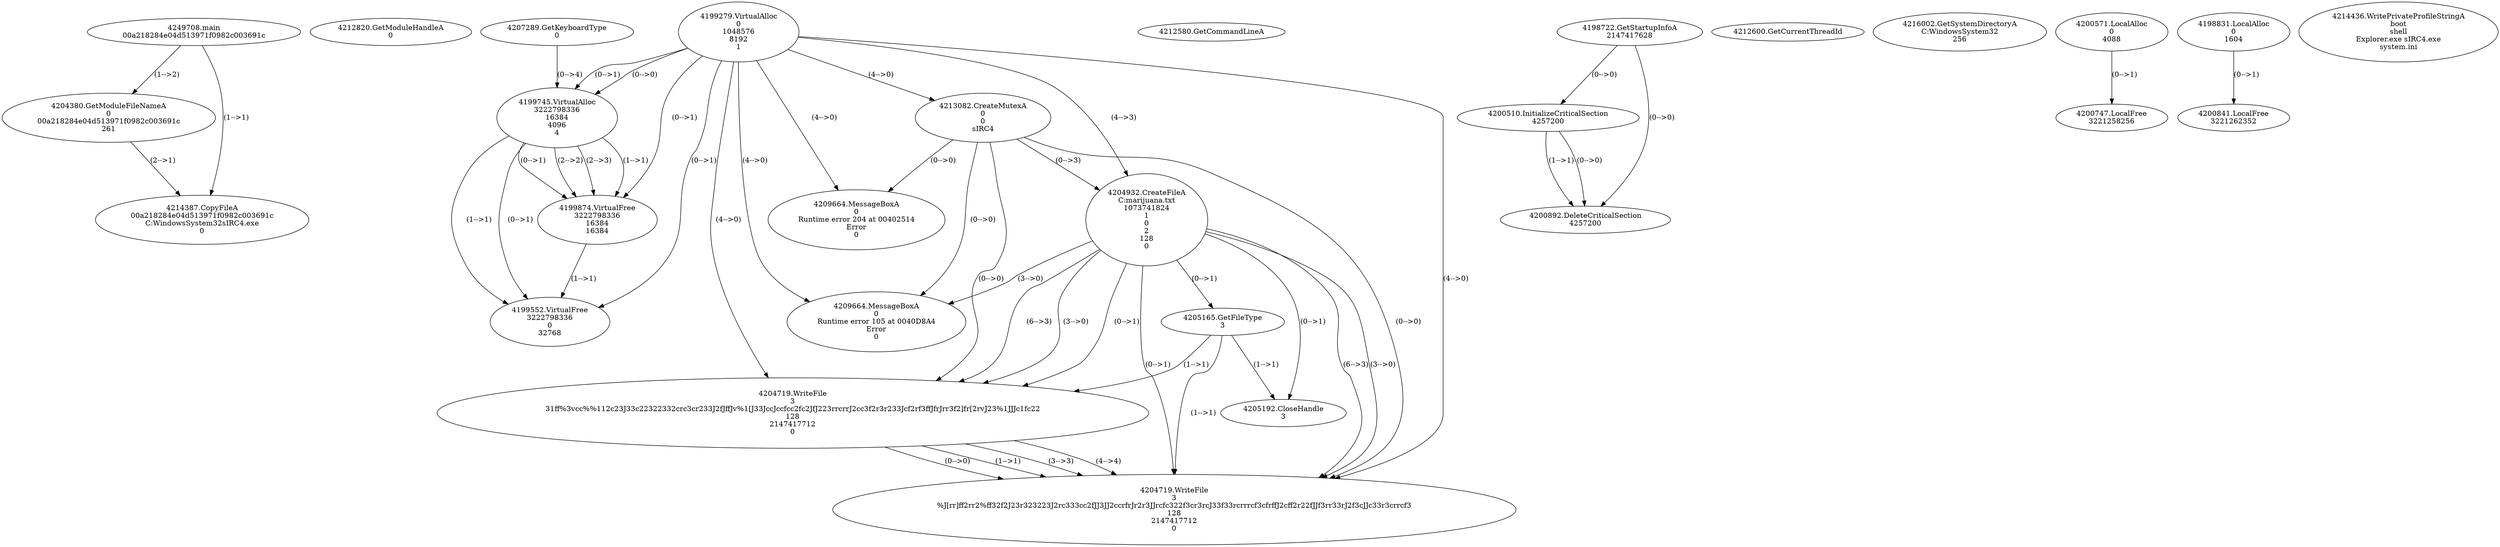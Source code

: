 // Global SCDG with merge call
digraph {
	0 [label="4249708.main
00a218284e04d513971f0982c003691c"]
	1 [label="4212820.GetModuleHandleA
0"]
	2 [label="4207289.GetKeyboardType
0"]
	3 [label="4212580.GetCommandLineA
"]
	4 [label="4198722.GetStartupInfoA
2147417628"]
	5 [label="4212600.GetCurrentThreadId
"]
	6 [label="4216002.GetSystemDirectoryA
C:\Windows\System32
256"]
	7 [label="4200510.InitializeCriticalSection
4257200"]
	4 -> 7 [label="(0-->0)"]
	8 [label="4200571.LocalAlloc
0
4088"]
	9 [label="4199279.VirtualAlloc
0
1048576
8192
1"]
	10 [label="4198831.LocalAlloc
0
1604"]
	11 [label="4199745.VirtualAlloc
3222798336
16384
4096
4"]
	9 -> 11 [label="(0-->1)"]
	2 -> 11 [label="(0-->4)"]
	9 -> 11 [label="(0-->0)"]
	12 [label="4204380.GetModuleFileNameA
0
00a218284e04d513971f0982c003691c
261"]
	0 -> 12 [label="(1-->2)"]
	13 [label="4214387.CopyFileA
00a218284e04d513971f0982c003691c
C:\Windows\System32\sIRC4.exe
0"]
	0 -> 13 [label="(1-->1)"]
	12 -> 13 [label="(2-->1)"]
	14 [label="4214436.WritePrivateProfileStringA
boot
shell
Explorer.exe sIRC4.exe
system.ini"]
	15 [label="4213082.CreateMutexA
0
0
sIRC4"]
	9 -> 15 [label="(4-->0)"]
	16 [label="4199874.VirtualFree
3222798336
16384
16384"]
	9 -> 16 [label="(0-->1)"]
	11 -> 16 [label="(1-->1)"]
	11 -> 16 [label="(0-->1)"]
	11 -> 16 [label="(2-->2)"]
	11 -> 16 [label="(2-->3)"]
	17 [label="4199552.VirtualFree
3222798336
0
32768"]
	9 -> 17 [label="(0-->1)"]
	11 -> 17 [label="(1-->1)"]
	11 -> 17 [label="(0-->1)"]
	16 -> 17 [label="(1-->1)"]
	18 [label="4209664.MessageBoxA
0
Runtime error 204 at 00402514
Error
0"]
	9 -> 18 [label="(4-->0)"]
	15 -> 18 [label="(0-->0)"]
	19 [label="4200747.LocalFree
3221258256"]
	8 -> 19 [label="(0-->1)"]
	20 [label="4200841.LocalFree
3221262352"]
	10 -> 20 [label="(0-->1)"]
	21 [label="4200892.DeleteCriticalSection
4257200"]
	7 -> 21 [label="(1-->1)"]
	4 -> 21 [label="(0-->0)"]
	7 -> 21 [label="(0-->0)"]
	22 [label="4204932.CreateFileA
C:\marijuana.txt
1073741824
1
0
2
128
0"]
	9 -> 22 [label="(4-->3)"]
	15 -> 22 [label="(0-->3)"]
	23 [label="4205165.GetFileType
3"]
	22 -> 23 [label="(0-->1)"]
	24 [label="4205192.CloseHandle
3"]
	22 -> 24 [label="(0-->1)"]
	23 -> 24 [label="(1-->1)"]
	25 [label="4209664.MessageBoxA
0
Runtime error 105 at 0040D8A4
Error
0"]
	9 -> 25 [label="(4-->0)"]
	15 -> 25 [label="(0-->0)"]
	22 -> 25 [label="(3-->0)"]
	26 [label="4204719.WriteFile
3
31ff%3vcc%%112c23J33c22322332crc3cr233J2fJffJv%1[J33JccJccfcc2fc2JfJ223rrcrrJ2cc3f2r3r233Jcf2rf3ffJfrJrr3f2]fr[2rvJ23%1JJJc1fc22
128
2147417712
0"]
	22 -> 26 [label="(0-->1)"]
	23 -> 26 [label="(1-->1)"]
	22 -> 26 [label="(6-->3)"]
	9 -> 26 [label="(4-->0)"]
	15 -> 26 [label="(0-->0)"]
	22 -> 26 [label="(3-->0)"]
	27 [label="4204719.WriteFile
3
%J[rr]ff2rr2%ff32f2J23r323223J2rc333cc2fJJ3JJ2ccrfrJr2r3JJrcfc322f3cr3rcJ33f33rcrrrcf3cfrffJ2cff2r22fJJf3rr33rJ2f3cJJc33r3crrcf3
128
2147417712
0"]
	22 -> 27 [label="(0-->1)"]
	23 -> 27 [label="(1-->1)"]
	26 -> 27 [label="(1-->1)"]
	22 -> 27 [label="(6-->3)"]
	26 -> 27 [label="(3-->3)"]
	26 -> 27 [label="(4-->4)"]
	9 -> 27 [label="(4-->0)"]
	15 -> 27 [label="(0-->0)"]
	22 -> 27 [label="(3-->0)"]
	26 -> 27 [label="(0-->0)"]
}
